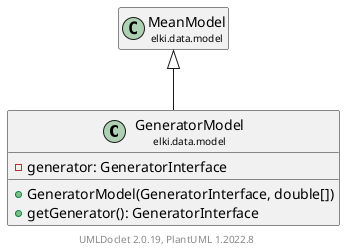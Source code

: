 @startuml
    remove .*\.(Instance|Par|Parameterizer|Factory)$
    set namespaceSeparator none
    hide empty fields
    hide empty methods

    class "<size:14>GeneratorModel\n<size:10>elki.data.model" as elki.data.model.GeneratorModel [[GeneratorModel.html]] {
        -generator: GeneratorInterface
        +GeneratorModel(GeneratorInterface, double[])
        +getGenerator(): GeneratorInterface
    }

    class "<size:14>MeanModel\n<size:10>elki.data.model" as elki.data.model.MeanModel [[MeanModel.html]]

    elki.data.model.MeanModel <|-- elki.data.model.GeneratorModel

    center footer UMLDoclet 2.0.19, PlantUML 1.2022.8
@enduml
